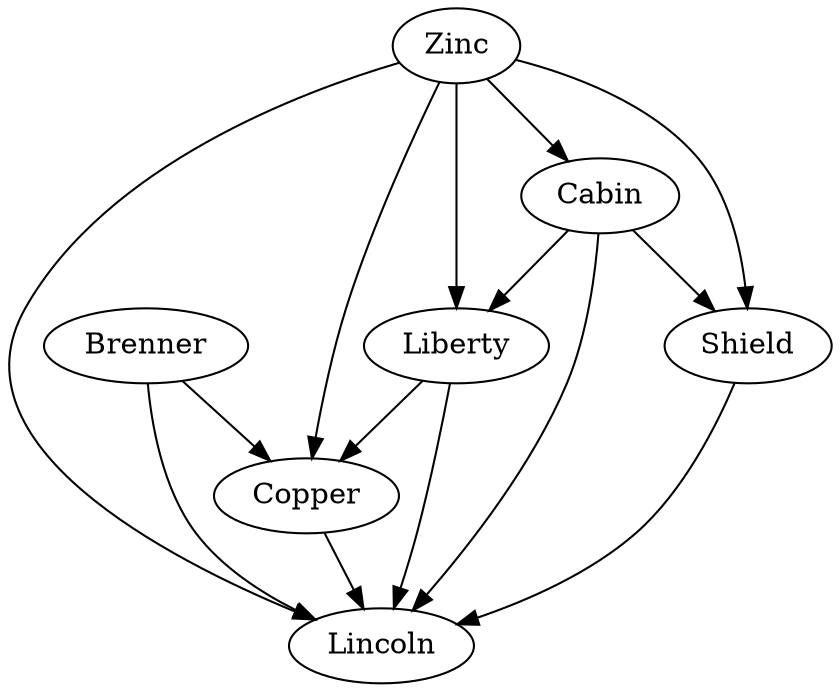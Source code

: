 /* This file shows the dependencies between the different main modules
of Penny.

To render, run
dot -Tps dependencies.dot -o dependencies.ps
*/
digraph G {
        Brenner -> Lincoln;
        Brenner -> Copper;
        Cabin -> Lincoln;
        Cabin -> Liberty;
        Cabin -> Shield;
        Copper -> Lincoln;
        Liberty -> Lincoln;
        Liberty -> Copper;
        Shield -> Lincoln;
        Zinc -> Cabin;
        Zinc -> Copper;
        Zinc -> Liberty;
        Zinc -> Lincoln;
        Zinc -> Shield;
}

